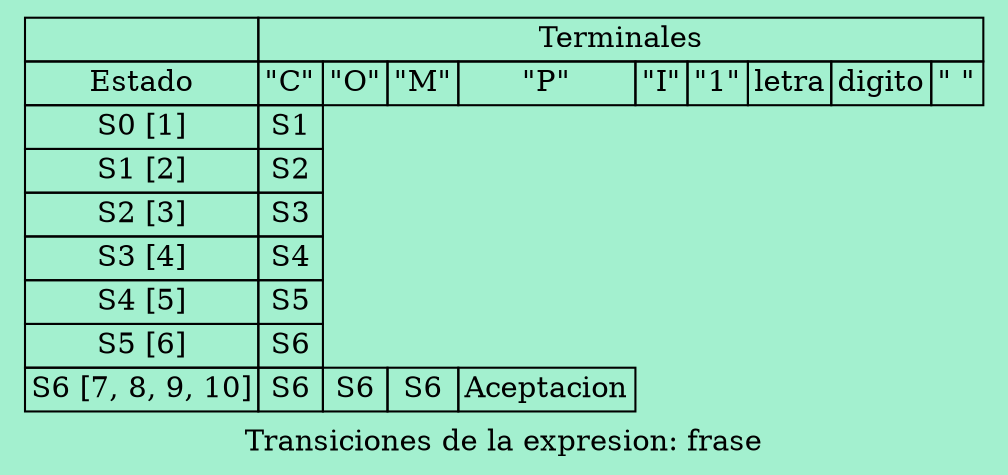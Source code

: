 digraph Transiciones{
    rankdir=LR;
    bgcolor = "#A3F0CF"
    node [shape=plaintext];
    edge [arrowhead=empty];
    
    // Encabezado de la tabla
    header [label=
    <
        <table border="0" cellborder="1" cellspacing="0">
            <tr>
                <td></td>
                <td colspan="9">Terminales</td>
            </tr>
            <tr>
                <td>Estado</td><td>"C"</td>
<td>"O"</td>
<td>"M"</td>
<td>"P"</td>
<td>"I"</td>
<td>"1"</td>
<td>letra</td>
<td>digito</td>
<td>" "</td>
</tr>
<tr>
                <td>S0 [1]</td>
<td>S1</td></tr>
<tr>
                <td>S1 [2]</td>
<td>S2</td></tr>
<tr>
                <td>S2 [3]</td>
<td>S3</td></tr>
<tr>
                <td>S3 [4]</td>
<td>S4</td></tr>
<tr>
                <td>S4 [5]</td>
<td>S5</td></tr>
<tr>
                <td>S5 [6]</td>
<td>S6</td></tr>
<tr>
                <td>S6 [7, 8, 9, 10]</td>
<td>S6</td><td>S6</td><td>S6</td><td>Aceptacion</td></tr>
        </table>
    >];
label="Transiciones de la expresion: frase"}
